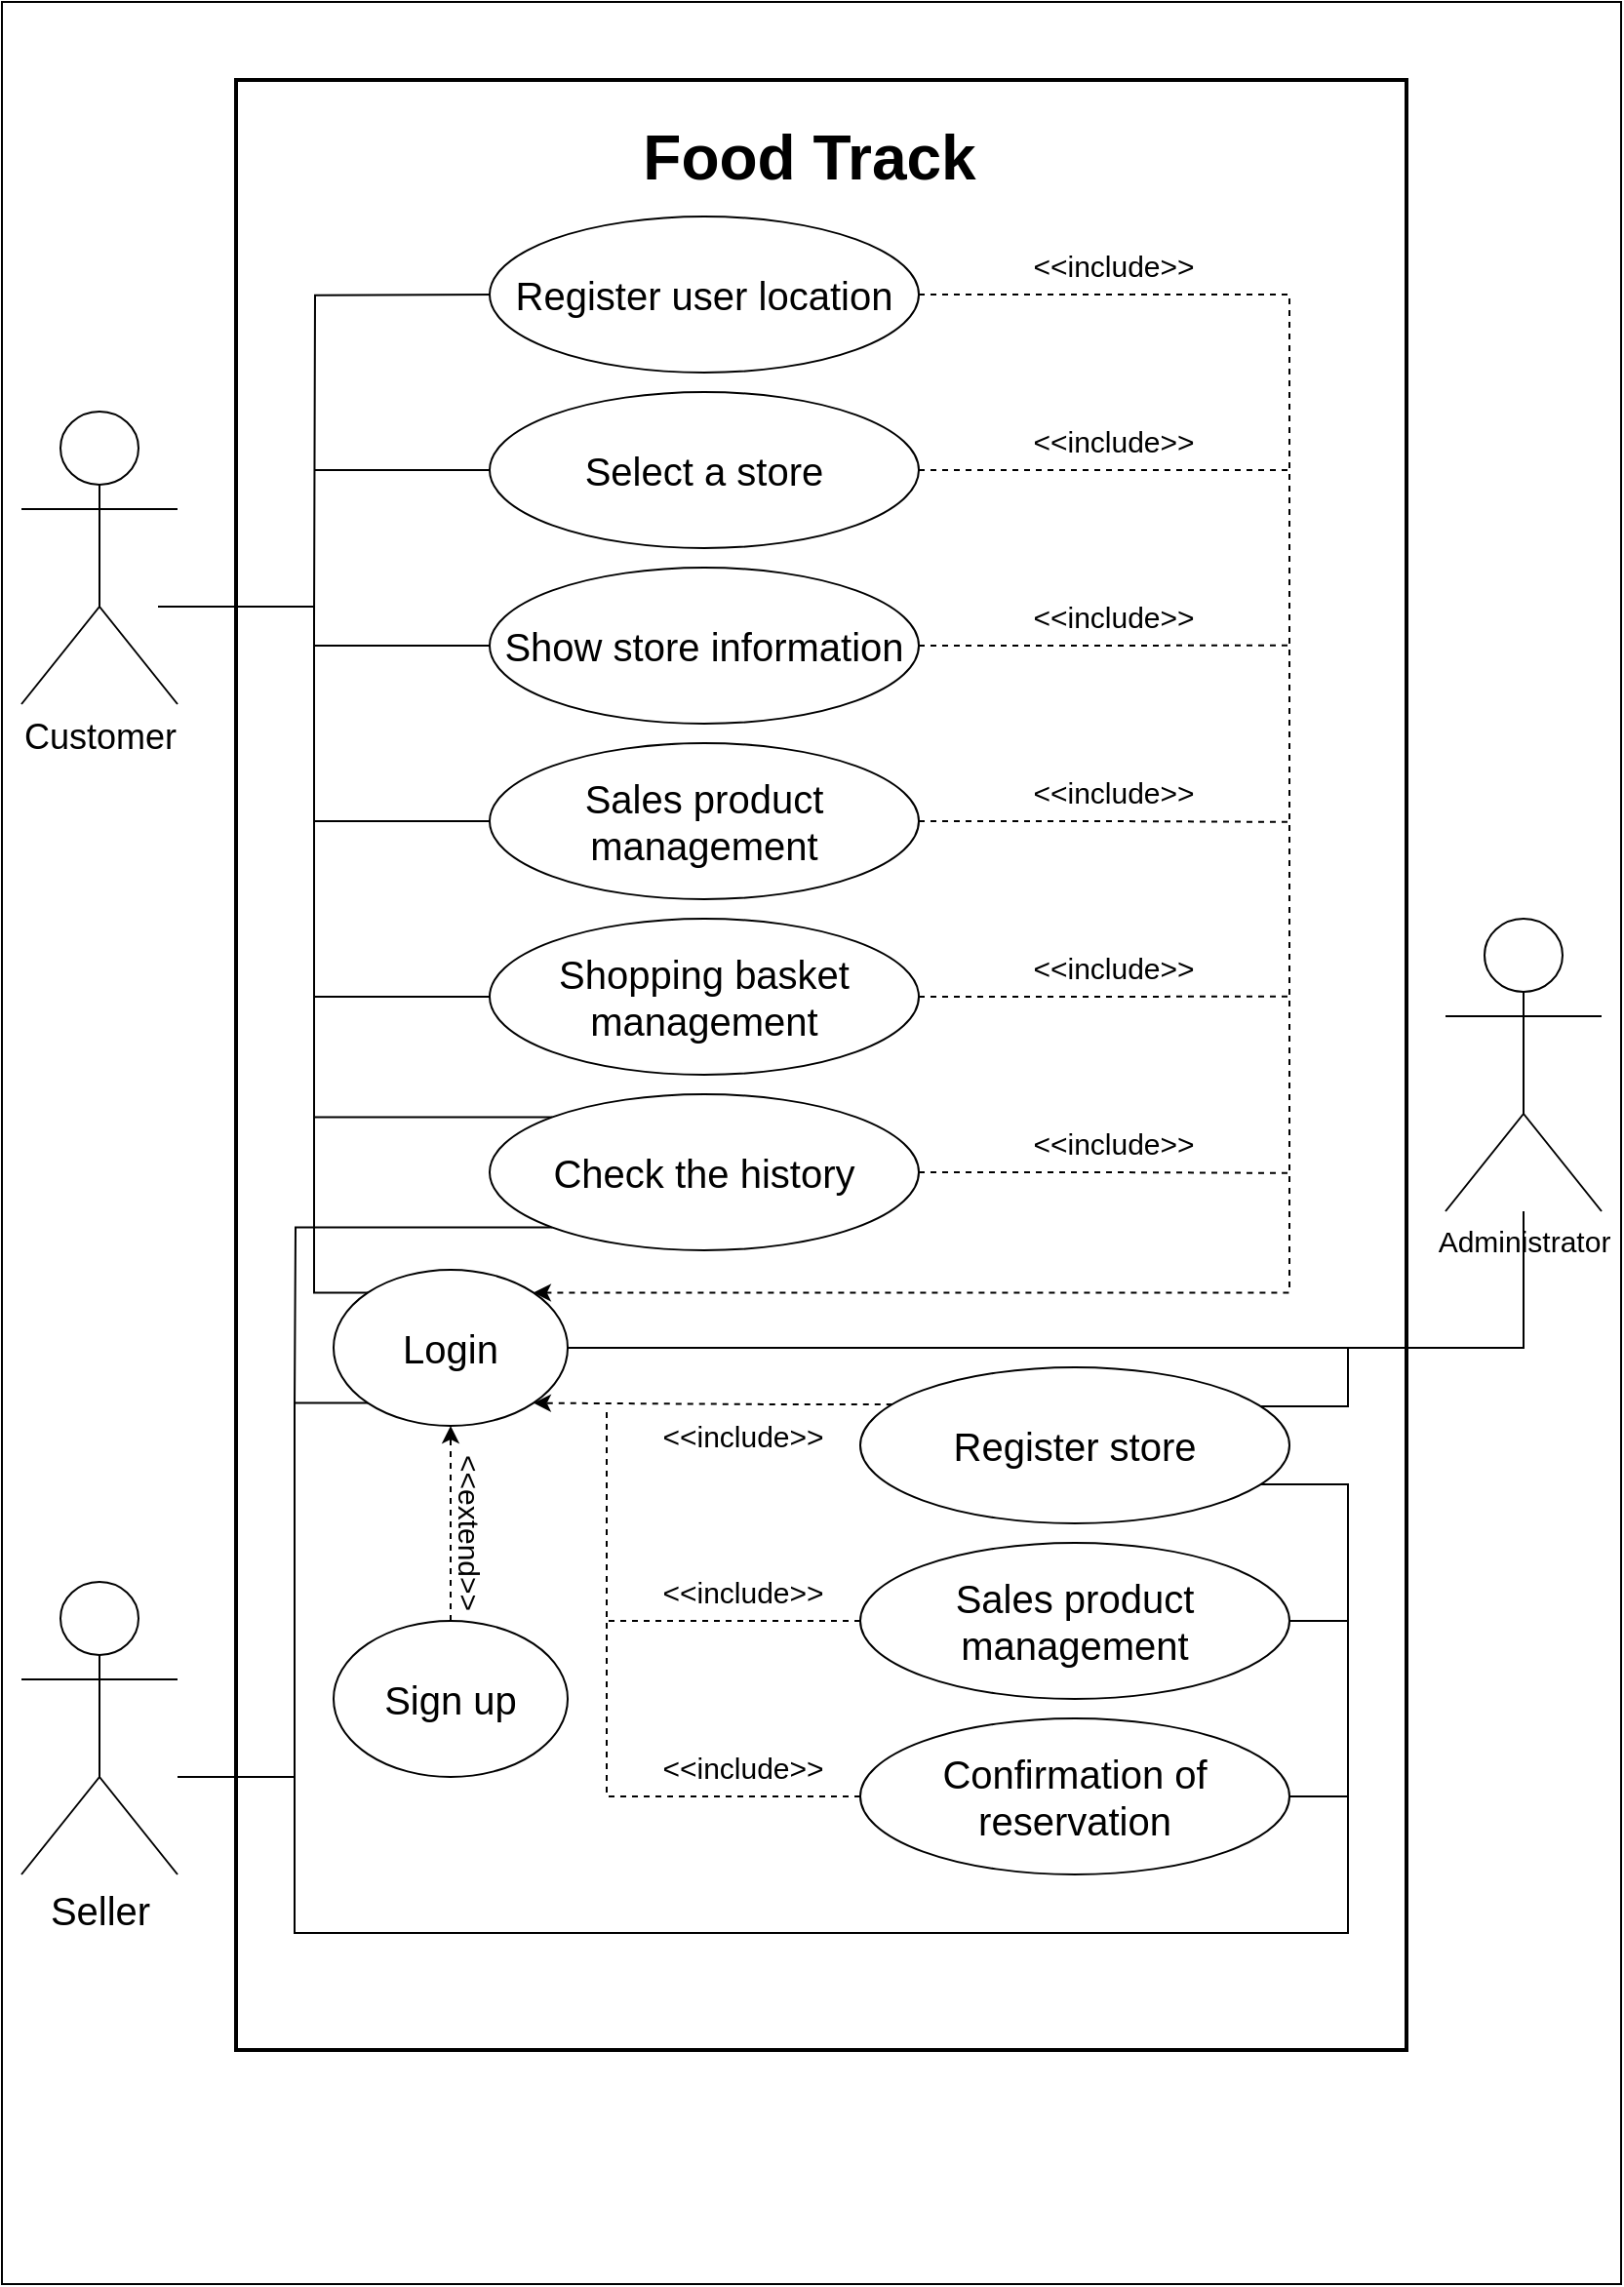 <mxfile version="24.2.5" type="github">
  <diagram name="페이지-1" id="xf3xIOZW2-mVcEWYP7Wv">
    <mxGraphModel dx="932" dy="1289" grid="1" gridSize="10" guides="0" tooltips="1" connect="1" arrows="1" fold="1" page="1" pageScale="1" pageWidth="827" pageHeight="1169" math="0" shadow="0">
      <root>
        <mxCell id="0" />
        <mxCell id="1" parent="0" />
        <mxCell id="3UlldwPeITaiaxXxCVCP-71" value="" style="rounded=0;whiteSpace=wrap;html=1;" vertex="1" parent="1">
          <mxGeometry width="830" height="1170" as="geometry" />
        </mxCell>
        <mxCell id="3UlldwPeITaiaxXxCVCP-1" value="&lt;p style=&quot;line-height: 100%;&quot;&gt;&lt;br&gt;&lt;/p&gt;" style="rounded=0;whiteSpace=wrap;html=1;strokeWidth=2;" vertex="1" parent="1">
          <mxGeometry x="120" y="40" width="600" height="1010" as="geometry" />
        </mxCell>
        <mxCell id="3UlldwPeITaiaxXxCVCP-2" value="Food Track" style="text;html=1;align=center;verticalAlign=middle;whiteSpace=wrap;rounded=0;fontSize=32;fontStyle=1" vertex="1" parent="1">
          <mxGeometry x="300" y="70" width="227.5" height="20" as="geometry" />
        </mxCell>
        <mxCell id="3UlldwPeITaiaxXxCVCP-3" value="&lt;font style=&quot;font-size: 18px;&quot;&gt;Customer&lt;/font&gt;" style="shape=umlActor;verticalLabelPosition=bottom;verticalAlign=top;html=1;outlineConnect=0;" vertex="1" parent="1">
          <mxGeometry x="10" y="210" width="80" height="150" as="geometry" />
        </mxCell>
        <mxCell id="3UlldwPeITaiaxXxCVCP-7" value="&lt;font style=&quot;font-size: 20px;&quot;&gt;Seller&lt;/font&gt;" style="shape=umlActor;verticalLabelPosition=bottom;verticalAlign=top;html=1;outlineConnect=0;" vertex="1" parent="1">
          <mxGeometry x="10" y="810" width="80" height="150" as="geometry" />
        </mxCell>
        <mxCell id="3UlldwPeITaiaxXxCVCP-8" value="&lt;font style=&quot;font-size: 15px;&quot;&gt;Administrator&lt;/font&gt;" style="shape=umlActor;verticalLabelPosition=bottom;verticalAlign=top;html=1;outlineConnect=0;" vertex="1" parent="1">
          <mxGeometry x="740" y="470" width="80" height="150" as="geometry" />
        </mxCell>
        <mxCell id="3UlldwPeITaiaxXxCVCP-16" style="edgeStyle=orthogonalEdgeStyle;rounded=0;orthogonalLoop=1;jettySize=auto;html=1;endArrow=none;endFill=0;" edge="1" parent="1" source="3UlldwPeITaiaxXxCVCP-9" target="3UlldwPeITaiaxXxCVCP-8">
          <mxGeometry relative="1" as="geometry" />
        </mxCell>
        <mxCell id="3UlldwPeITaiaxXxCVCP-9" value="&lt;font style=&quot;font-size: 20px;&quot;&gt;Login&lt;/font&gt;" style="ellipse;whiteSpace=wrap;html=1;" vertex="1" parent="1">
          <mxGeometry x="170" y="650" width="120" height="80" as="geometry" />
        </mxCell>
        <mxCell id="3UlldwPeITaiaxXxCVCP-12" style="edgeStyle=orthogonalEdgeStyle;rounded=0;orthogonalLoop=1;jettySize=auto;html=1;entryX=0.5;entryY=1;entryDx=0;entryDy=0;dashed=1;" edge="1" parent="1" source="3UlldwPeITaiaxXxCVCP-11" target="3UlldwPeITaiaxXxCVCP-9">
          <mxGeometry relative="1" as="geometry" />
        </mxCell>
        <mxCell id="3UlldwPeITaiaxXxCVCP-11" value="&lt;font style=&quot;font-size: 20px;&quot;&gt;Sign up&lt;/font&gt;" style="ellipse;whiteSpace=wrap;html=1;" vertex="1" parent="1">
          <mxGeometry x="170" y="830" width="120" height="80" as="geometry" />
        </mxCell>
        <mxCell id="3UlldwPeITaiaxXxCVCP-14" value="&lt;font style=&quot;font-size: 15px;&quot;&gt;&amp;lt;&amp;lt;extend&amp;gt;&amp;gt;&lt;/font&gt;" style="text;html=1;align=center;verticalAlign=middle;whiteSpace=wrap;rounded=0;rotation=90;" vertex="1" parent="1">
          <mxGeometry x="210" y="770" width="60" height="30" as="geometry" />
        </mxCell>
        <mxCell id="3UlldwPeITaiaxXxCVCP-51" style="edgeStyle=orthogonalEdgeStyle;rounded=0;orthogonalLoop=1;jettySize=auto;html=1;endArrow=none;endFill=0;" edge="1" parent="1">
          <mxGeometry relative="1" as="geometry">
            <mxPoint x="160" y="320.0" as="targetPoint" />
            <mxPoint x="260.0" y="149.941" as="sourcePoint" />
          </mxGeometry>
        </mxCell>
        <mxCell id="3UlldwPeITaiaxXxCVCP-59" style="edgeStyle=orthogonalEdgeStyle;rounded=0;orthogonalLoop=1;jettySize=auto;html=1;entryX=1;entryY=0;entryDx=0;entryDy=0;dashed=1;" edge="1" parent="1" source="3UlldwPeITaiaxXxCVCP-15" target="3UlldwPeITaiaxXxCVCP-9">
          <mxGeometry relative="1" as="geometry">
            <Array as="points">
              <mxPoint x="660" y="150" />
              <mxPoint x="660" y="661" />
            </Array>
          </mxGeometry>
        </mxCell>
        <mxCell id="3UlldwPeITaiaxXxCVCP-15" value="&lt;font style=&quot;font-size: 20px;&quot;&gt;Register user location&lt;/font&gt;" style="ellipse;whiteSpace=wrap;html=1;" vertex="1" parent="1">
          <mxGeometry x="250" y="110" width="220" height="80" as="geometry" />
        </mxCell>
        <mxCell id="3UlldwPeITaiaxXxCVCP-17" style="edgeStyle=orthogonalEdgeStyle;rounded=0;orthogonalLoop=1;jettySize=auto;html=1;exitX=0;exitY=0;exitDx=0;exitDy=0;endArrow=none;endFill=0;" edge="1" parent="1" source="3UlldwPeITaiaxXxCVCP-9">
          <mxGeometry relative="1" as="geometry">
            <mxPoint x="80" y="310" as="targetPoint" />
            <Array as="points">
              <mxPoint x="160" y="662" />
              <mxPoint x="160" y="310" />
              <mxPoint x="80" y="310" />
            </Array>
          </mxGeometry>
        </mxCell>
        <mxCell id="3UlldwPeITaiaxXxCVCP-19" style="edgeStyle=orthogonalEdgeStyle;rounded=0;orthogonalLoop=1;jettySize=auto;html=1;exitX=0;exitY=1;exitDx=0;exitDy=0;endArrow=none;endFill=0;" edge="1" parent="1" source="3UlldwPeITaiaxXxCVCP-9" target="3UlldwPeITaiaxXxCVCP-7">
          <mxGeometry relative="1" as="geometry">
            <Array as="points">
              <mxPoint x="150" y="718" />
              <mxPoint x="150" y="910" />
            </Array>
          </mxGeometry>
        </mxCell>
        <mxCell id="3UlldwPeITaiaxXxCVCP-52" style="edgeStyle=orthogonalEdgeStyle;rounded=0;orthogonalLoop=1;jettySize=auto;html=1;endArrow=none;endFill=0;" edge="1" parent="1" source="3UlldwPeITaiaxXxCVCP-20">
          <mxGeometry relative="1" as="geometry">
            <mxPoint x="160" y="240" as="targetPoint" />
          </mxGeometry>
        </mxCell>
        <mxCell id="3UlldwPeITaiaxXxCVCP-60" style="edgeStyle=orthogonalEdgeStyle;rounded=0;orthogonalLoop=1;jettySize=auto;html=1;endArrow=none;endFill=0;dashed=1;" edge="1" parent="1" source="3UlldwPeITaiaxXxCVCP-20">
          <mxGeometry relative="1" as="geometry">
            <mxPoint x="660" y="240.0" as="targetPoint" />
          </mxGeometry>
        </mxCell>
        <mxCell id="3UlldwPeITaiaxXxCVCP-20" value="&lt;font style=&quot;font-size: 20px;&quot;&gt;Select a store&lt;/font&gt;" style="ellipse;whiteSpace=wrap;html=1;" vertex="1" parent="1">
          <mxGeometry x="250" y="200" width="220" height="80" as="geometry" />
        </mxCell>
        <mxCell id="3UlldwPeITaiaxXxCVCP-53" style="edgeStyle=orthogonalEdgeStyle;rounded=0;orthogonalLoop=1;jettySize=auto;html=1;endArrow=none;endFill=0;" edge="1" parent="1" source="3UlldwPeITaiaxXxCVCP-21">
          <mxGeometry relative="1" as="geometry">
            <mxPoint x="160" y="330" as="targetPoint" />
          </mxGeometry>
        </mxCell>
        <mxCell id="3UlldwPeITaiaxXxCVCP-61" style="edgeStyle=orthogonalEdgeStyle;rounded=0;orthogonalLoop=1;jettySize=auto;html=1;exitX=1;exitY=0.5;exitDx=0;exitDy=0;endArrow=none;endFill=0;dashed=1;" edge="1" parent="1" source="3UlldwPeITaiaxXxCVCP-21">
          <mxGeometry relative="1" as="geometry">
            <mxPoint x="660" y="329.824" as="targetPoint" />
          </mxGeometry>
        </mxCell>
        <mxCell id="3UlldwPeITaiaxXxCVCP-21" value="&lt;font style=&quot;font-size: 20px;&quot;&gt;Show store information&lt;/font&gt;" style="ellipse;whiteSpace=wrap;html=1;" vertex="1" parent="1">
          <mxGeometry x="250" y="290" width="220" height="80" as="geometry" />
        </mxCell>
        <mxCell id="3UlldwPeITaiaxXxCVCP-32" style="edgeStyle=orthogonalEdgeStyle;rounded=0;orthogonalLoop=1;jettySize=auto;html=1;endArrow=none;endFill=0;" edge="1" parent="1" source="3UlldwPeITaiaxXxCVCP-22">
          <mxGeometry relative="1" as="geometry">
            <mxPoint x="690" y="690" as="targetPoint" />
            <Array as="points">
              <mxPoint x="690" y="720" />
            </Array>
          </mxGeometry>
        </mxCell>
        <mxCell id="3UlldwPeITaiaxXxCVCP-38" style="edgeStyle=orthogonalEdgeStyle;rounded=0;orthogonalLoop=1;jettySize=auto;html=1;endArrow=none;endFill=0;" edge="1" parent="1" source="3UlldwPeITaiaxXxCVCP-22">
          <mxGeometry relative="1" as="geometry">
            <mxPoint x="150" y="910" as="targetPoint" />
            <Array as="points">
              <mxPoint x="690" y="760" />
              <mxPoint x="690" y="990" />
              <mxPoint x="150" y="990" />
            </Array>
          </mxGeometry>
        </mxCell>
        <mxCell id="3UlldwPeITaiaxXxCVCP-43" style="edgeStyle=orthogonalEdgeStyle;rounded=0;orthogonalLoop=1;jettySize=auto;html=1;entryX=1;entryY=1;entryDx=0;entryDy=0;dashed=1;" edge="1" parent="1" source="3UlldwPeITaiaxXxCVCP-22" target="3UlldwPeITaiaxXxCVCP-9">
          <mxGeometry relative="1" as="geometry">
            <Array as="points">
              <mxPoint x="400" y="719" />
              <mxPoint x="400" y="719" />
            </Array>
          </mxGeometry>
        </mxCell>
        <mxCell id="3UlldwPeITaiaxXxCVCP-22" value="&lt;span style=&quot;font-size: 20px;&quot;&gt;Register store&lt;/span&gt;" style="ellipse;whiteSpace=wrap;html=1;" vertex="1" parent="1">
          <mxGeometry x="440" y="700" width="220" height="80" as="geometry" />
        </mxCell>
        <mxCell id="3UlldwPeITaiaxXxCVCP-42" style="edgeStyle=orthogonalEdgeStyle;rounded=0;orthogonalLoop=1;jettySize=auto;html=1;endArrow=none;endFill=0;" edge="1" parent="1" source="3UlldwPeITaiaxXxCVCP-23">
          <mxGeometry relative="1" as="geometry">
            <mxPoint x="690" y="830" as="targetPoint" />
          </mxGeometry>
        </mxCell>
        <mxCell id="3UlldwPeITaiaxXxCVCP-46" style="edgeStyle=orthogonalEdgeStyle;rounded=0;orthogonalLoop=1;jettySize=auto;html=1;endArrow=none;endFill=0;dashed=1;" edge="1" parent="1" source="3UlldwPeITaiaxXxCVCP-23">
          <mxGeometry relative="1" as="geometry">
            <mxPoint x="310" y="830" as="targetPoint" />
          </mxGeometry>
        </mxCell>
        <mxCell id="3UlldwPeITaiaxXxCVCP-23" value="&lt;span style=&quot;font-size: 20px;&quot;&gt;Sales product management&lt;/span&gt;" style="ellipse;whiteSpace=wrap;html=1;" vertex="1" parent="1">
          <mxGeometry x="440" y="790" width="220" height="80" as="geometry" />
        </mxCell>
        <mxCell id="3UlldwPeITaiaxXxCVCP-55" style="edgeStyle=orthogonalEdgeStyle;rounded=0;orthogonalLoop=1;jettySize=auto;html=1;endArrow=none;endFill=0;" edge="1" parent="1" source="3UlldwPeITaiaxXxCVCP-24">
          <mxGeometry relative="1" as="geometry">
            <mxPoint x="160" y="510" as="targetPoint" />
          </mxGeometry>
        </mxCell>
        <mxCell id="3UlldwPeITaiaxXxCVCP-63" style="edgeStyle=orthogonalEdgeStyle;rounded=0;orthogonalLoop=1;jettySize=auto;html=1;exitX=1;exitY=0.5;exitDx=0;exitDy=0;endArrow=none;endFill=0;dashed=1;" edge="1" parent="1" source="3UlldwPeITaiaxXxCVCP-24">
          <mxGeometry relative="1" as="geometry">
            <mxPoint x="660" y="509.824" as="targetPoint" />
          </mxGeometry>
        </mxCell>
        <mxCell id="3UlldwPeITaiaxXxCVCP-24" value="&lt;font style=&quot;font-size: 20px;&quot;&gt;Shopping basket management&lt;/font&gt;" style="ellipse;whiteSpace=wrap;html=1;" vertex="1" parent="1">
          <mxGeometry x="250" y="470" width="220" height="80" as="geometry" />
        </mxCell>
        <mxCell id="3UlldwPeITaiaxXxCVCP-54" style="edgeStyle=orthogonalEdgeStyle;rounded=0;orthogonalLoop=1;jettySize=auto;html=1;endArrow=none;endFill=0;" edge="1" parent="1" source="3UlldwPeITaiaxXxCVCP-25">
          <mxGeometry relative="1" as="geometry">
            <mxPoint x="160" y="420" as="targetPoint" />
          </mxGeometry>
        </mxCell>
        <mxCell id="3UlldwPeITaiaxXxCVCP-62" style="edgeStyle=orthogonalEdgeStyle;rounded=0;orthogonalLoop=1;jettySize=auto;html=1;exitX=1;exitY=0.5;exitDx=0;exitDy=0;endArrow=none;endFill=0;dashed=1;" edge="1" parent="1" source="3UlldwPeITaiaxXxCVCP-25">
          <mxGeometry relative="1" as="geometry">
            <mxPoint x="660" y="420.412" as="targetPoint" />
          </mxGeometry>
        </mxCell>
        <mxCell id="3UlldwPeITaiaxXxCVCP-25" value="&lt;span style=&quot;font-size: 20px;&quot;&gt;Sales product management&lt;/span&gt;" style="ellipse;whiteSpace=wrap;html=1;" vertex="1" parent="1">
          <mxGeometry x="250" y="380" width="220" height="80" as="geometry" />
        </mxCell>
        <mxCell id="3UlldwPeITaiaxXxCVCP-41" style="edgeStyle=orthogonalEdgeStyle;rounded=0;orthogonalLoop=1;jettySize=auto;html=1;exitX=1;exitY=0.5;exitDx=0;exitDy=0;endArrow=none;endFill=0;" edge="1" parent="1" source="3UlldwPeITaiaxXxCVCP-28">
          <mxGeometry relative="1" as="geometry">
            <mxPoint x="690" y="920.412" as="targetPoint" />
          </mxGeometry>
        </mxCell>
        <mxCell id="3UlldwPeITaiaxXxCVCP-45" style="edgeStyle=orthogonalEdgeStyle;rounded=0;orthogonalLoop=1;jettySize=auto;html=1;dashed=1;endArrow=none;endFill=0;" edge="1" parent="1" source="3UlldwPeITaiaxXxCVCP-28">
          <mxGeometry relative="1" as="geometry">
            <mxPoint x="310" y="720" as="targetPoint" />
            <Array as="points">
              <mxPoint x="310" y="920" />
              <mxPoint x="310" y="740" />
            </Array>
          </mxGeometry>
        </mxCell>
        <mxCell id="3UlldwPeITaiaxXxCVCP-28" value="&lt;span style=&quot;font-size: 20px;&quot;&gt;Confirmation of reservation&lt;/span&gt;" style="ellipse;whiteSpace=wrap;html=1;" vertex="1" parent="1">
          <mxGeometry x="440" y="880" width="220" height="80" as="geometry" />
        </mxCell>
        <mxCell id="3UlldwPeITaiaxXxCVCP-57" style="edgeStyle=orthogonalEdgeStyle;rounded=0;orthogonalLoop=1;jettySize=auto;html=1;exitX=0;exitY=0;exitDx=0;exitDy=0;endArrow=none;endFill=0;" edge="1" parent="1" source="3UlldwPeITaiaxXxCVCP-31">
          <mxGeometry relative="1" as="geometry">
            <mxPoint x="160" y="572" as="targetPoint" />
            <Array as="points">
              <mxPoint x="160" y="572" />
              <mxPoint x="160" y="572" />
            </Array>
          </mxGeometry>
        </mxCell>
        <mxCell id="3UlldwPeITaiaxXxCVCP-58" style="edgeStyle=orthogonalEdgeStyle;rounded=0;orthogonalLoop=1;jettySize=auto;html=1;exitX=0;exitY=1;exitDx=0;exitDy=0;endArrow=none;endFill=0;" edge="1" parent="1" source="3UlldwPeITaiaxXxCVCP-31">
          <mxGeometry relative="1" as="geometry">
            <mxPoint x="150" y="720" as="targetPoint" />
          </mxGeometry>
        </mxCell>
        <mxCell id="3UlldwPeITaiaxXxCVCP-64" style="edgeStyle=orthogonalEdgeStyle;rounded=0;orthogonalLoop=1;jettySize=auto;html=1;exitX=1;exitY=0.5;exitDx=0;exitDy=0;endArrow=none;endFill=0;dashed=1;" edge="1" parent="1" source="3UlldwPeITaiaxXxCVCP-31">
          <mxGeometry relative="1" as="geometry">
            <mxPoint x="660" y="600.412" as="targetPoint" />
          </mxGeometry>
        </mxCell>
        <mxCell id="3UlldwPeITaiaxXxCVCP-31" value="&lt;span style=&quot;font-size: 20px;&quot;&gt;Check the history&lt;/span&gt;" style="ellipse;whiteSpace=wrap;html=1;" vertex="1" parent="1">
          <mxGeometry x="250" y="560" width="220" height="80" as="geometry" />
        </mxCell>
        <mxCell id="3UlldwPeITaiaxXxCVCP-47" value="&lt;font style=&quot;font-size: 15px;&quot;&gt;&amp;lt;&amp;lt;include&amp;gt;&amp;gt;&lt;/font&gt;&lt;span style=&quot;color: rgba(0, 0, 0, 0); font-family: monospace; font-size: 0px; text-align: start; text-wrap: nowrap;&quot;&gt;%3CmxGraphModel%3E%3Croot%3E%3CmxCell%20id%3D%220%22%2F%3E%3CmxCell%20id%3D%221%22%20parent%3D%220%22%2F%3E%3CmxCell%20id%3D%222%22%20value%3D%22%26lt%3Bfont%20style%3D%26quot%3Bfont-size%3A%2015px%3B%26quot%3B%26gt%3B%26amp%3Blt%3B%26amp%3Blt%3Bextend%26amp%3Bgt%3B%26amp%3Bgt%3B%26lt%3B%2Ffont%26gt%3B%22%20style%3D%22text%3Bhtml%3D1%3Balign%3Dcenter%3BverticalAlign%3Dmiddle%3BwhiteSpace%3Dwrap%3Brounded%3D0%3Brotation%3D90%3B%22%20vertex%3D%221%22%20parent%3D%221%22%3E%3CmxGeometry%20x%3D%22210%22%20y%3D%22770%22%20width%3D%2260%22%20height%3D%2230%22%20as%3D%22geometry%22%2F%3E%3C%2FmxCell%3E%3C%2Froot%3E%3C%2FmxGraphModel%3E&lt;/span&gt;" style="text;html=1;align=center;verticalAlign=middle;whiteSpace=wrap;rounded=0;rotation=0;" vertex="1" parent="1">
          <mxGeometry x="350" y="720" width="60" height="30" as="geometry" />
        </mxCell>
        <mxCell id="3UlldwPeITaiaxXxCVCP-48" value="&lt;font style=&quot;font-size: 15px;&quot;&gt;&amp;lt;&amp;lt;include&amp;gt;&amp;gt;&lt;/font&gt;&lt;span style=&quot;color: rgba(0, 0, 0, 0); font-family: monospace; font-size: 0px; text-align: start; text-wrap: nowrap;&quot;&gt;%3CmxGraphModel%3E%3Croot%3E%3CmxCell%20id%3D%220%22%2F%3E%3CmxCell%20id%3D%221%22%20parent%3D%220%22%2F%3E%3CmxCell%20id%3D%222%22%20value%3D%22%26lt%3Bfont%20style%3D%26quot%3Bfont-size%3A%2015px%3B%26quot%3B%26gt%3B%26amp%3Blt%3B%26amp%3Blt%3Bextend%26amp%3Bgt%3B%26amp%3Bgt%3B%26lt%3B%2Ffont%26gt%3B%22%20style%3D%22text%3Bhtml%3D1%3Balign%3Dcenter%3BverticalAlign%3Dmiddle%3BwhiteSpace%3Dwrap%3Brounded%3D0%3Brotation%3D90%3B%22%20vertex%3D%221%22%20parent%3D%221%22%3E%3CmxGeometry%20x%3D%22210%22%20y%3D%22770%22%20width%3D%2260%22%20height%3D%2230%22%20as%3D%22geometry%22%2F%3E%3C%2FmxCell%3E%3C%2Froot%3E%3C%2FmxGraphModel%3E&lt;/span&gt;" style="text;html=1;align=center;verticalAlign=middle;whiteSpace=wrap;rounded=0;rotation=0;" vertex="1" parent="1">
          <mxGeometry x="350" y="800" width="60" height="30" as="geometry" />
        </mxCell>
        <mxCell id="3UlldwPeITaiaxXxCVCP-49" value="&lt;font style=&quot;font-size: 15px;&quot;&gt;&amp;lt;&amp;lt;include&amp;gt;&amp;gt;&lt;/font&gt;&lt;span style=&quot;color: rgba(0, 0, 0, 0); font-family: monospace; font-size: 0px; text-align: start; text-wrap: nowrap;&quot;&gt;%3CmxGraphModel%3E%3Croot%3E%3CmxCell%20id%3D%220%22%2F%3E%3CmxCell%20id%3D%221%22%20parent%3D%220%22%2F%3E%3CmxCell%20id%3D%222%22%20value%3D%22%26lt%3Bfont%20style%3D%26quot%3Bfont-size%3A%2015px%3B%26quot%3B%26gt%3B%26amp%3Blt%3B%26amp%3Blt%3Bextend%26amp%3Bgt%3B%26amp%3Bgt%3B%26lt%3B%2Ffont%26gt%3B%22%20style%3D%22text%3Bhtml%3D1%3Balign%3Dcenter%3BverticalAlign%3Dmiddle%3BwhiteSpace%3Dwrap%3Brounded%3D0%3Brotation%3D90%3B%22%20vertex%3D%221%22%20parent%3D%221%22%3E%3CmxGeometry%20x%3D%22210%22%20y%3D%22770%22%20width%3D%2260%22%20height%3D%2230%22%20as%3D%22geometry%22%2F%3E%3C%2FmxCell%3E%3C%2Froot%3E%3C%2FmxGraphModel%3E&lt;/span&gt;" style="text;html=1;align=center;verticalAlign=middle;whiteSpace=wrap;rounded=0;rotation=0;" vertex="1" parent="1">
          <mxGeometry x="350" y="890" width="60" height="30" as="geometry" />
        </mxCell>
        <mxCell id="3UlldwPeITaiaxXxCVCP-65" value="&lt;font style=&quot;font-size: 15px;&quot;&gt;&amp;lt;&amp;lt;include&amp;gt;&amp;gt;&lt;/font&gt;&lt;span style=&quot;color: rgba(0, 0, 0, 0); font-family: monospace; font-size: 0px; text-align: start; text-wrap: nowrap;&quot;&gt;%3CmxGraphModel%3E%3Croot%3E%3CmxCell%20id%3D%220%22%2F%3E%3CmxCell%20id%3D%221%22%20parent%3D%220%22%2F%3E%3CmxCell%20id%3D%222%22%20value%3D%22%26lt%3Bfont%20style%3D%26quot%3Bfont-size%3A%2015px%3B%26quot%3B%26gt%3B%26amp%3Blt%3B%26amp%3Blt%3Bextend%26amp%3Bgt%3B%26amp%3Bgt%3B%26lt%3B%2Ffont%26gt%3B%22%20style%3D%22text%3Bhtml%3D1%3Balign%3Dcenter%3BverticalAlign%3Dmiddle%3BwhiteSpace%3Dwrap%3Brounded%3D0%3Brotation%3D90%3B%22%20vertex%3D%221%22%20parent%3D%221%22%3E%3CmxGeometry%20x%3D%22210%22%20y%3D%22770%22%20width%3D%2260%22%20height%3D%2230%22%20as%3D%22geometry%22%2F%3E%3C%2FmxCell%3E%3C%2Froot%3E%3C%2FmxGraphModel%3E&lt;/span&gt;" style="text;html=1;align=center;verticalAlign=middle;whiteSpace=wrap;rounded=0;rotation=0;" vertex="1" parent="1">
          <mxGeometry x="540" y="120" width="60" height="30" as="geometry" />
        </mxCell>
        <mxCell id="3UlldwPeITaiaxXxCVCP-66" value="&lt;font style=&quot;font-size: 15px;&quot;&gt;&amp;lt;&amp;lt;include&amp;gt;&amp;gt;&lt;/font&gt;&lt;span style=&quot;color: rgba(0, 0, 0, 0); font-family: monospace; font-size: 0px; text-align: start; text-wrap: nowrap;&quot;&gt;%3CmxGraphModel%3E%3Croot%3E%3CmxCell%20id%3D%220%22%2F%3E%3CmxCell%20id%3D%221%22%20parent%3D%220%22%2F%3E%3CmxCell%20id%3D%222%22%20value%3D%22%26lt%3Bfont%20style%3D%26quot%3Bfont-size%3A%2015px%3B%26quot%3B%26gt%3B%26amp%3Blt%3B%26amp%3Blt%3Bextend%26amp%3Bgt%3B%26amp%3Bgt%3B%26lt%3B%2Ffont%26gt%3B%22%20style%3D%22text%3Bhtml%3D1%3Balign%3Dcenter%3BverticalAlign%3Dmiddle%3BwhiteSpace%3Dwrap%3Brounded%3D0%3Brotation%3D90%3B%22%20vertex%3D%221%22%20parent%3D%221%22%3E%3CmxGeometry%20x%3D%22210%22%20y%3D%22770%22%20width%3D%2260%22%20height%3D%2230%22%20as%3D%22geometry%22%2F%3E%3C%2FmxCell%3E%3C%2Froot%3E%3C%2FmxGraphModel%3E&lt;/span&gt;" style="text;html=1;align=center;verticalAlign=middle;whiteSpace=wrap;rounded=0;rotation=0;" vertex="1" parent="1">
          <mxGeometry x="540" y="210" width="60" height="30" as="geometry" />
        </mxCell>
        <mxCell id="3UlldwPeITaiaxXxCVCP-67" value="&lt;font style=&quot;font-size: 15px;&quot;&gt;&amp;lt;&amp;lt;include&amp;gt;&amp;gt;&lt;/font&gt;&lt;span style=&quot;color: rgba(0, 0, 0, 0); font-family: monospace; font-size: 0px; text-align: start; text-wrap: nowrap;&quot;&gt;%3CmxGraphModel%3E%3Croot%3E%3CmxCell%20id%3D%220%22%2F%3E%3CmxCell%20id%3D%221%22%20parent%3D%220%22%2F%3E%3CmxCell%20id%3D%222%22%20value%3D%22%26lt%3Bfont%20style%3D%26quot%3Bfont-size%3A%2015px%3B%26quot%3B%26gt%3B%26amp%3Blt%3B%26amp%3Blt%3Bextend%26amp%3Bgt%3B%26amp%3Bgt%3B%26lt%3B%2Ffont%26gt%3B%22%20style%3D%22text%3Bhtml%3D1%3Balign%3Dcenter%3BverticalAlign%3Dmiddle%3BwhiteSpace%3Dwrap%3Brounded%3D0%3Brotation%3D90%3B%22%20vertex%3D%221%22%20parent%3D%221%22%3E%3CmxGeometry%20x%3D%22210%22%20y%3D%22770%22%20width%3D%2260%22%20height%3D%2230%22%20as%3D%22geometry%22%2F%3E%3C%2FmxCell%3E%3C%2Froot%3E%3C%2FmxGraphModel%3E&lt;/span&gt;" style="text;html=1;align=center;verticalAlign=middle;whiteSpace=wrap;rounded=0;rotation=0;" vertex="1" parent="1">
          <mxGeometry x="540" y="300" width="60" height="30" as="geometry" />
        </mxCell>
        <mxCell id="3UlldwPeITaiaxXxCVCP-68" value="&lt;font style=&quot;font-size: 15px;&quot;&gt;&amp;lt;&amp;lt;include&amp;gt;&amp;gt;&lt;/font&gt;&lt;span style=&quot;color: rgba(0, 0, 0, 0); font-family: monospace; font-size: 0px; text-align: start; text-wrap: nowrap;&quot;&gt;%3CmxGraphModel%3E%3Croot%3E%3CmxCell%20id%3D%220%22%2F%3E%3CmxCell%20id%3D%221%22%20parent%3D%220%22%2F%3E%3CmxCell%20id%3D%222%22%20value%3D%22%26lt%3Bfont%20style%3D%26quot%3Bfont-size%3A%2015px%3B%26quot%3B%26gt%3B%26amp%3Blt%3B%26amp%3Blt%3Bextend%26amp%3Bgt%3B%26amp%3Bgt%3B%26lt%3B%2Ffont%26gt%3B%22%20style%3D%22text%3Bhtml%3D1%3Balign%3Dcenter%3BverticalAlign%3Dmiddle%3BwhiteSpace%3Dwrap%3Brounded%3D0%3Brotation%3D90%3B%22%20vertex%3D%221%22%20parent%3D%221%22%3E%3CmxGeometry%20x%3D%22210%22%20y%3D%22770%22%20width%3D%2260%22%20height%3D%2230%22%20as%3D%22geometry%22%2F%3E%3C%2FmxCell%3E%3C%2Froot%3E%3C%2FmxGraphModel%3E&lt;/span&gt;" style="text;html=1;align=center;verticalAlign=middle;whiteSpace=wrap;rounded=0;rotation=0;" vertex="1" parent="1">
          <mxGeometry x="540" y="390" width="60" height="30" as="geometry" />
        </mxCell>
        <mxCell id="3UlldwPeITaiaxXxCVCP-69" value="&lt;font style=&quot;font-size: 15px;&quot;&gt;&amp;lt;&amp;lt;include&amp;gt;&amp;gt;&lt;/font&gt;&lt;span style=&quot;color: rgba(0, 0, 0, 0); font-family: monospace; font-size: 0px; text-align: start; text-wrap: nowrap;&quot;&gt;%3CmxGraphModel%3E%3Croot%3E%3CmxCell%20id%3D%220%22%2F%3E%3CmxCell%20id%3D%221%22%20parent%3D%220%22%2F%3E%3CmxCell%20id%3D%222%22%20value%3D%22%26lt%3Bfont%20style%3D%26quot%3Bfont-size%3A%2015px%3B%26quot%3B%26gt%3B%26amp%3Blt%3B%26amp%3Blt%3Bextend%26amp%3Bgt%3B%26amp%3Bgt%3B%26lt%3B%2Ffont%26gt%3B%22%20style%3D%22text%3Bhtml%3D1%3Balign%3Dcenter%3BverticalAlign%3Dmiddle%3BwhiteSpace%3Dwrap%3Brounded%3D0%3Brotation%3D90%3B%22%20vertex%3D%221%22%20parent%3D%221%22%3E%3CmxGeometry%20x%3D%22210%22%20y%3D%22770%22%20width%3D%2260%22%20height%3D%2230%22%20as%3D%22geometry%22%2F%3E%3C%2FmxCell%3E%3C%2Froot%3E%3C%2FmxGraphModel%3E&lt;/span&gt;" style="text;html=1;align=center;verticalAlign=middle;whiteSpace=wrap;rounded=0;rotation=0;" vertex="1" parent="1">
          <mxGeometry x="540" y="480" width="60" height="30" as="geometry" />
        </mxCell>
        <mxCell id="3UlldwPeITaiaxXxCVCP-70" value="&lt;font style=&quot;font-size: 15px;&quot;&gt;&amp;lt;&amp;lt;include&amp;gt;&amp;gt;&lt;/font&gt;&lt;span style=&quot;color: rgba(0, 0, 0, 0); font-family: monospace; font-size: 0px; text-align: start; text-wrap: nowrap;&quot;&gt;%3CmxGraphModel%3E%3Croot%3E%3CmxCell%20id%3D%220%22%2F%3E%3CmxCell%20id%3D%221%22%20parent%3D%220%22%2F%3E%3CmxCell%20id%3D%222%22%20value%3D%22%26lt%3Bfont%20style%3D%26quot%3Bfont-size%3A%2015px%3B%26quot%3B%26gt%3B%26amp%3Blt%3B%26amp%3Blt%3Bextend%26amp%3Bgt%3B%26amp%3Bgt%3B%26lt%3B%2Ffont%26gt%3B%22%20style%3D%22text%3Bhtml%3D1%3Balign%3Dcenter%3BverticalAlign%3Dmiddle%3BwhiteSpace%3Dwrap%3Brounded%3D0%3Brotation%3D90%3B%22%20vertex%3D%221%22%20parent%3D%221%22%3E%3CmxGeometry%20x%3D%22210%22%20y%3D%22770%22%20width%3D%2260%22%20height%3D%2230%22%20as%3D%22geometry%22%2F%3E%3C%2FmxCell%3E%3C%2Froot%3E%3C%2FmxGraphModel%3E&lt;/span&gt;" style="text;html=1;align=center;verticalAlign=middle;whiteSpace=wrap;rounded=0;rotation=0;" vertex="1" parent="1">
          <mxGeometry x="540" y="570" width="60" height="30" as="geometry" />
        </mxCell>
      </root>
    </mxGraphModel>
  </diagram>
</mxfile>
